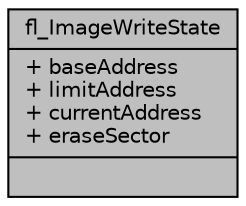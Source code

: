 digraph "fl_ImageWriteState"
{
 // INTERACTIVE_SVG=YES
  edge [fontname="Helvetica",fontsize="10",labelfontname="Helvetica",labelfontsize="10"];
  node [fontname="Helvetica",fontsize="10",shape=record];
  Node1 [label="{fl_ImageWriteState\n|+ baseAddress\l+ limitAddress\l+ currentAddress\l+ eraseSector\l|}",height=0.2,width=0.4,color="black", fillcolor="grey75", style="filled" fontcolor="black"];
}
